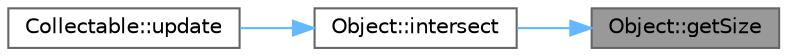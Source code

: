digraph "Object::getSize"
{
 // LATEX_PDF_SIZE
  bgcolor="transparent";
  edge [fontname=Helvetica,fontsize=10,labelfontname=Helvetica,labelfontsize=10];
  node [fontname=Helvetica,fontsize=10,shape=box,height=0.2,width=0.4];
  rankdir="RL";
  Node1 [id="Node000001",label="Object::getSize",height=0.2,width=0.4,color="gray40", fillcolor="grey60", style="filled", fontcolor="black",tooltip=" "];
  Node1 -> Node2 [id="edge3_Node000001_Node000002",dir="back",color="steelblue1",style="solid",tooltip=" "];
  Node2 [id="Node000002",label="Object::intersect",height=0.2,width=0.4,color="grey40", fillcolor="white", style="filled",URL="$class_object.html#a86dd0f591da2c8a08b1778c35ce879d2",tooltip=" "];
  Node2 -> Node3 [id="edge4_Node000002_Node000003",dir="back",color="steelblue1",style="solid",tooltip=" "];
  Node3 [id="Node000003",label="Collectable::update",height=0.2,width=0.4,color="grey40", fillcolor="white", style="filled",URL="$class_collectable.html#a280f999b32e6801cc03e68f4b2ac39f7",tooltip=" "];
}
